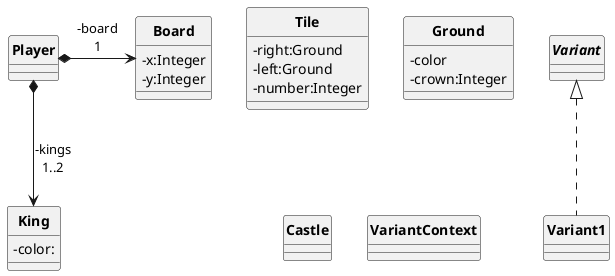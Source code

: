 @startuml
skinparam style strictuml
skinparam classAttributeIconSize 0
skinparam classFontStyle Bold
hide enum methods


class Tile{
    -right:Ground
    -left:Ground
    -number:Integer
}
class King{
    -color:

}

class Player{

}

class Board{
    -x:Integer
    -y:Integer
}

Player *--> King : "-kings\n1..2"
Player *-> Board : "-board\n1"

class Ground{
    -color
    -crown:Integer
}

class Castle{
}

class VariantContext{

}

interface Variant{

}

class Variant1 implements Variant{
}



@enduml